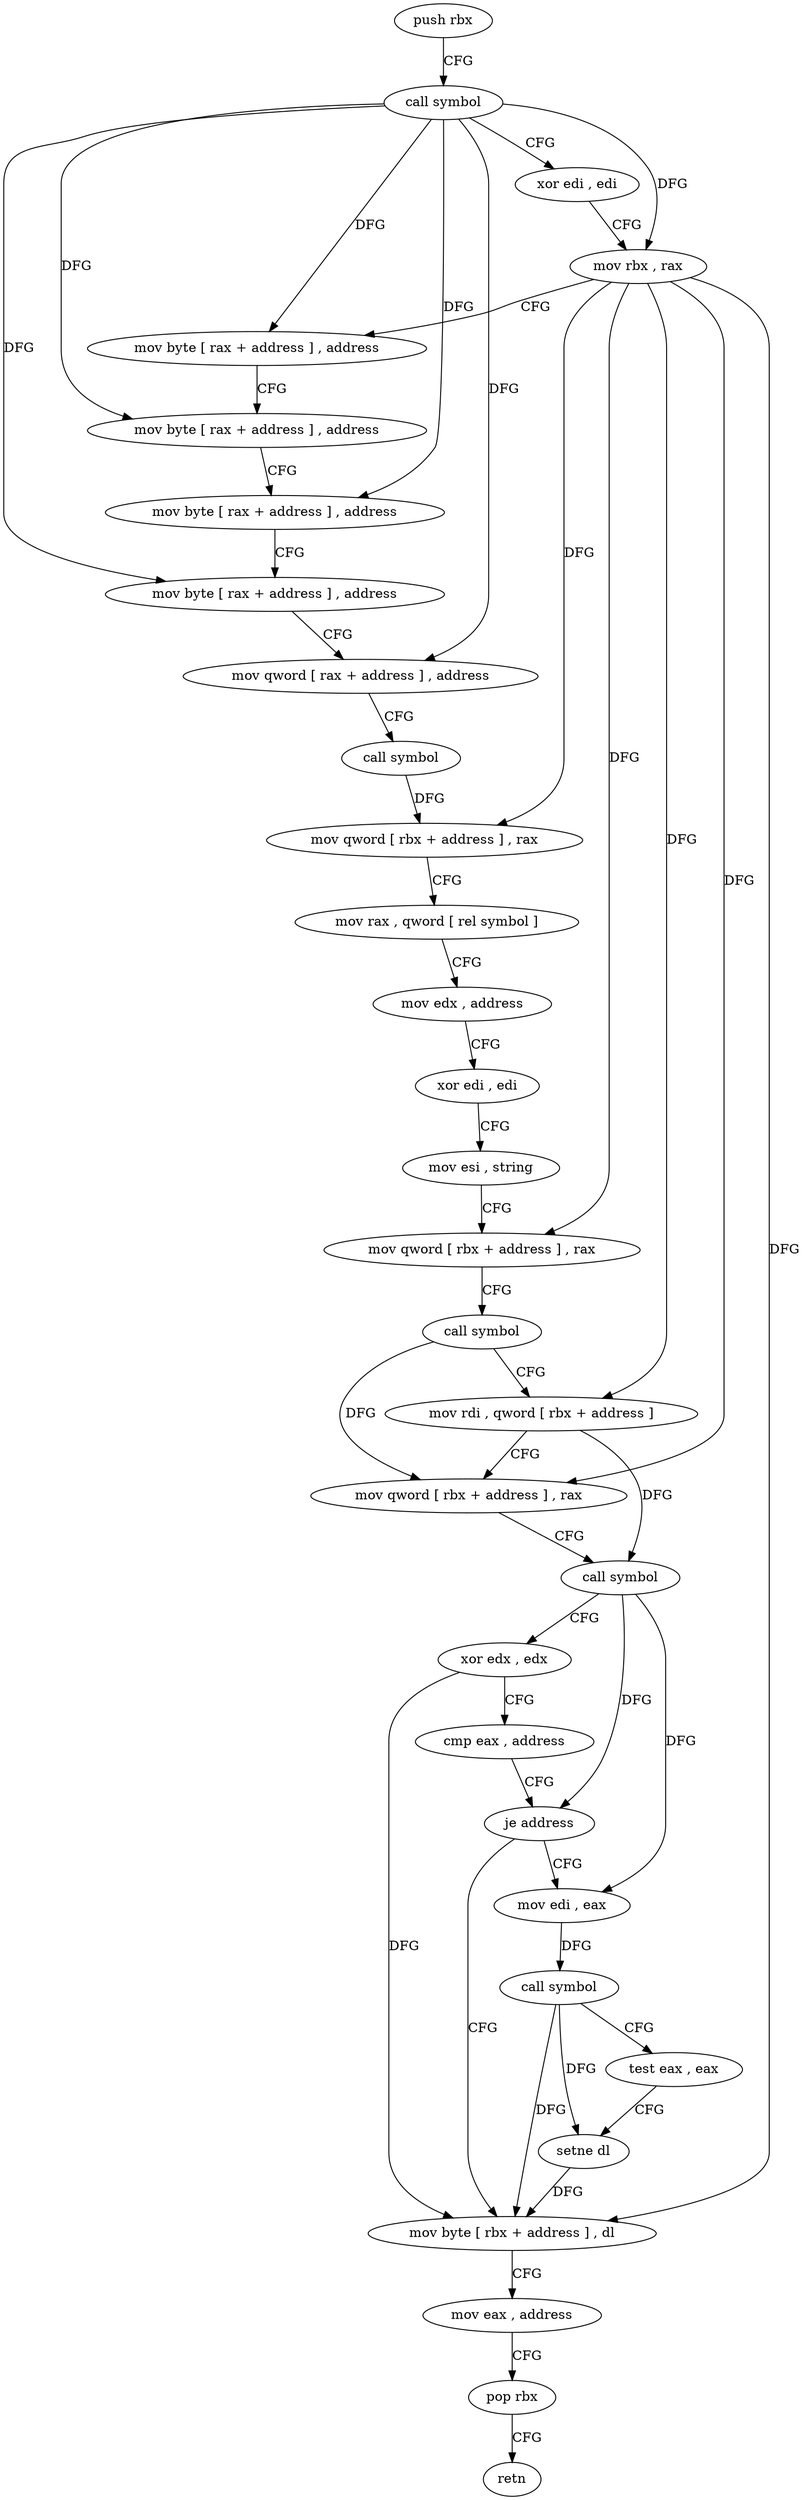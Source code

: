 digraph "func" {
"4279216" [label = "push rbx" ]
"4279217" [label = "call symbol" ]
"4279222" [label = "xor edi , edi" ]
"4279224" [label = "mov rbx , rax" ]
"4279227" [label = "mov byte [ rax + address ] , address" ]
"4279231" [label = "mov byte [ rax + address ] , address" ]
"4279235" [label = "mov byte [ rax + address ] , address" ]
"4279239" [label = "mov byte [ rax + address ] , address" ]
"4279243" [label = "mov qword [ rax + address ] , address" ]
"4279251" [label = "call symbol" ]
"4279256" [label = "mov qword [ rbx + address ] , rax" ]
"4279260" [label = "mov rax , qword [ rel symbol ]" ]
"4279267" [label = "mov edx , address" ]
"4279272" [label = "xor edi , edi" ]
"4279274" [label = "mov esi , string" ]
"4279279" [label = "mov qword [ rbx + address ] , rax" ]
"4279283" [label = "call symbol" ]
"4279288" [label = "mov rdi , qword [ rbx + address ]" ]
"4279292" [label = "mov qword [ rbx + address ] , rax" ]
"4279296" [label = "call symbol" ]
"4279301" [label = "xor edx , edx" ]
"4279303" [label = "cmp eax , address" ]
"4279306" [label = "je address" ]
"4279320" [label = "mov byte [ rbx + address ] , dl" ]
"4279308" [label = "mov edi , eax" ]
"4279323" [label = "mov eax , address" ]
"4279328" [label = "pop rbx" ]
"4279329" [label = "retn" ]
"4279310" [label = "call symbol" ]
"4279315" [label = "test eax , eax" ]
"4279317" [label = "setne dl" ]
"4279216" -> "4279217" [ label = "CFG" ]
"4279217" -> "4279222" [ label = "CFG" ]
"4279217" -> "4279224" [ label = "DFG" ]
"4279217" -> "4279227" [ label = "DFG" ]
"4279217" -> "4279231" [ label = "DFG" ]
"4279217" -> "4279235" [ label = "DFG" ]
"4279217" -> "4279239" [ label = "DFG" ]
"4279217" -> "4279243" [ label = "DFG" ]
"4279222" -> "4279224" [ label = "CFG" ]
"4279224" -> "4279227" [ label = "CFG" ]
"4279224" -> "4279256" [ label = "DFG" ]
"4279224" -> "4279279" [ label = "DFG" ]
"4279224" -> "4279288" [ label = "DFG" ]
"4279224" -> "4279292" [ label = "DFG" ]
"4279224" -> "4279320" [ label = "DFG" ]
"4279227" -> "4279231" [ label = "CFG" ]
"4279231" -> "4279235" [ label = "CFG" ]
"4279235" -> "4279239" [ label = "CFG" ]
"4279239" -> "4279243" [ label = "CFG" ]
"4279243" -> "4279251" [ label = "CFG" ]
"4279251" -> "4279256" [ label = "DFG" ]
"4279256" -> "4279260" [ label = "CFG" ]
"4279260" -> "4279267" [ label = "CFG" ]
"4279267" -> "4279272" [ label = "CFG" ]
"4279272" -> "4279274" [ label = "CFG" ]
"4279274" -> "4279279" [ label = "CFG" ]
"4279279" -> "4279283" [ label = "CFG" ]
"4279283" -> "4279288" [ label = "CFG" ]
"4279283" -> "4279292" [ label = "DFG" ]
"4279288" -> "4279292" [ label = "CFG" ]
"4279288" -> "4279296" [ label = "DFG" ]
"4279292" -> "4279296" [ label = "CFG" ]
"4279296" -> "4279301" [ label = "CFG" ]
"4279296" -> "4279306" [ label = "DFG" ]
"4279296" -> "4279308" [ label = "DFG" ]
"4279301" -> "4279303" [ label = "CFG" ]
"4279301" -> "4279320" [ label = "DFG" ]
"4279303" -> "4279306" [ label = "CFG" ]
"4279306" -> "4279320" [ label = "CFG" ]
"4279306" -> "4279308" [ label = "CFG" ]
"4279320" -> "4279323" [ label = "CFG" ]
"4279308" -> "4279310" [ label = "DFG" ]
"4279323" -> "4279328" [ label = "CFG" ]
"4279328" -> "4279329" [ label = "CFG" ]
"4279310" -> "4279315" [ label = "CFG" ]
"4279310" -> "4279320" [ label = "DFG" ]
"4279310" -> "4279317" [ label = "DFG" ]
"4279315" -> "4279317" [ label = "CFG" ]
"4279317" -> "4279320" [ label = "DFG" ]
}
